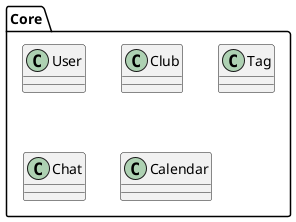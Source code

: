 @startuml package
set namespaceSeparator none
package "Core" {
  class "User" {

  }

  class "Club" {

  }

  class "Tag" {

  }

  class "Chat" {

  }

  class "Calendar" {

  }
}
@enduml